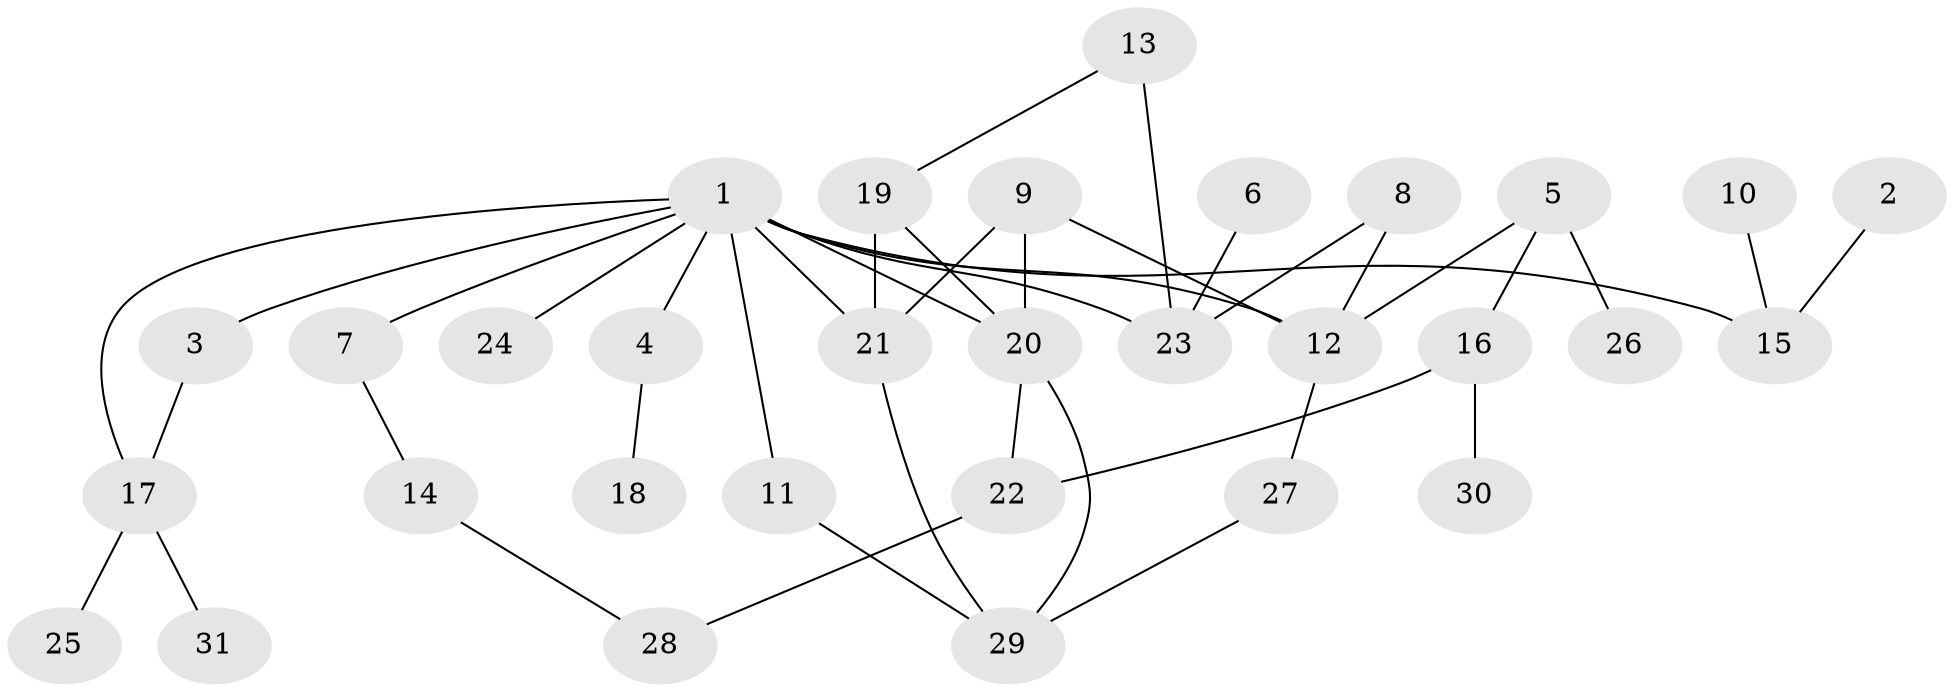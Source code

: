 // original degree distribution, {5: 0.03278688524590164, 9: 0.01639344262295082, 4: 0.11475409836065574, 3: 0.2786885245901639, 2: 0.26229508196721313, 1: 0.29508196721311475}
// Generated by graph-tools (version 1.1) at 2025/25/03/09/25 03:25:33]
// undirected, 31 vertices, 41 edges
graph export_dot {
graph [start="1"]
  node [color=gray90,style=filled];
  1;
  2;
  3;
  4;
  5;
  6;
  7;
  8;
  9;
  10;
  11;
  12;
  13;
  14;
  15;
  16;
  17;
  18;
  19;
  20;
  21;
  22;
  23;
  24;
  25;
  26;
  27;
  28;
  29;
  30;
  31;
  1 -- 3 [weight=1.0];
  1 -- 4 [weight=1.0];
  1 -- 7 [weight=1.0];
  1 -- 11 [weight=1.0];
  1 -- 12 [weight=1.0];
  1 -- 15 [weight=1.0];
  1 -- 17 [weight=1.0];
  1 -- 20 [weight=2.0];
  1 -- 21 [weight=1.0];
  1 -- 23 [weight=1.0];
  1 -- 24 [weight=1.0];
  2 -- 15 [weight=1.0];
  3 -- 17 [weight=1.0];
  4 -- 18 [weight=1.0];
  5 -- 12 [weight=1.0];
  5 -- 16 [weight=1.0];
  5 -- 26 [weight=1.0];
  6 -- 23 [weight=2.0];
  7 -- 14 [weight=1.0];
  8 -- 12 [weight=1.0];
  8 -- 23 [weight=1.0];
  9 -- 12 [weight=1.0];
  9 -- 20 [weight=1.0];
  9 -- 21 [weight=1.0];
  10 -- 15 [weight=1.0];
  11 -- 29 [weight=1.0];
  12 -- 27 [weight=1.0];
  13 -- 19 [weight=1.0];
  13 -- 23 [weight=2.0];
  14 -- 28 [weight=1.0];
  16 -- 22 [weight=1.0];
  16 -- 30 [weight=1.0];
  17 -- 25 [weight=1.0];
  17 -- 31 [weight=1.0];
  19 -- 20 [weight=1.0];
  19 -- 21 [weight=1.0];
  20 -- 22 [weight=1.0];
  20 -- 29 [weight=1.0];
  21 -- 29 [weight=1.0];
  22 -- 28 [weight=1.0];
  27 -- 29 [weight=1.0];
}
